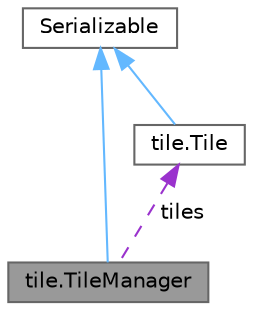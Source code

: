 digraph "tile.TileManager"
{
 // LATEX_PDF_SIZE
  bgcolor="transparent";
  edge [fontname=Helvetica,fontsize=10,labelfontname=Helvetica,labelfontsize=10];
  node [fontname=Helvetica,fontsize=10,shape=box,height=0.2,width=0.4];
  Node1 [label="tile.TileManager",height=0.2,width=0.4,color="gray40", fillcolor="grey60", style="filled", fontcolor="black",tooltip=" "];
  Node2 -> Node1 [dir="back",color="steelblue1",style="solid"];
  Node2 [label="Serializable",height=0.2,width=0.4,color="gray40", fillcolor="white", style="filled",tooltip=" "];
  Node3 -> Node1 [dir="back",color="darkorchid3",style="dashed",label=" tiles" ];
  Node3 [label="tile.Tile",height=0.2,width=0.4,color="gray40", fillcolor="white", style="filled",URL="$classtile_1_1_tile.html",tooltip=" "];
  Node2 -> Node3 [dir="back",color="steelblue1",style="solid"];
}
